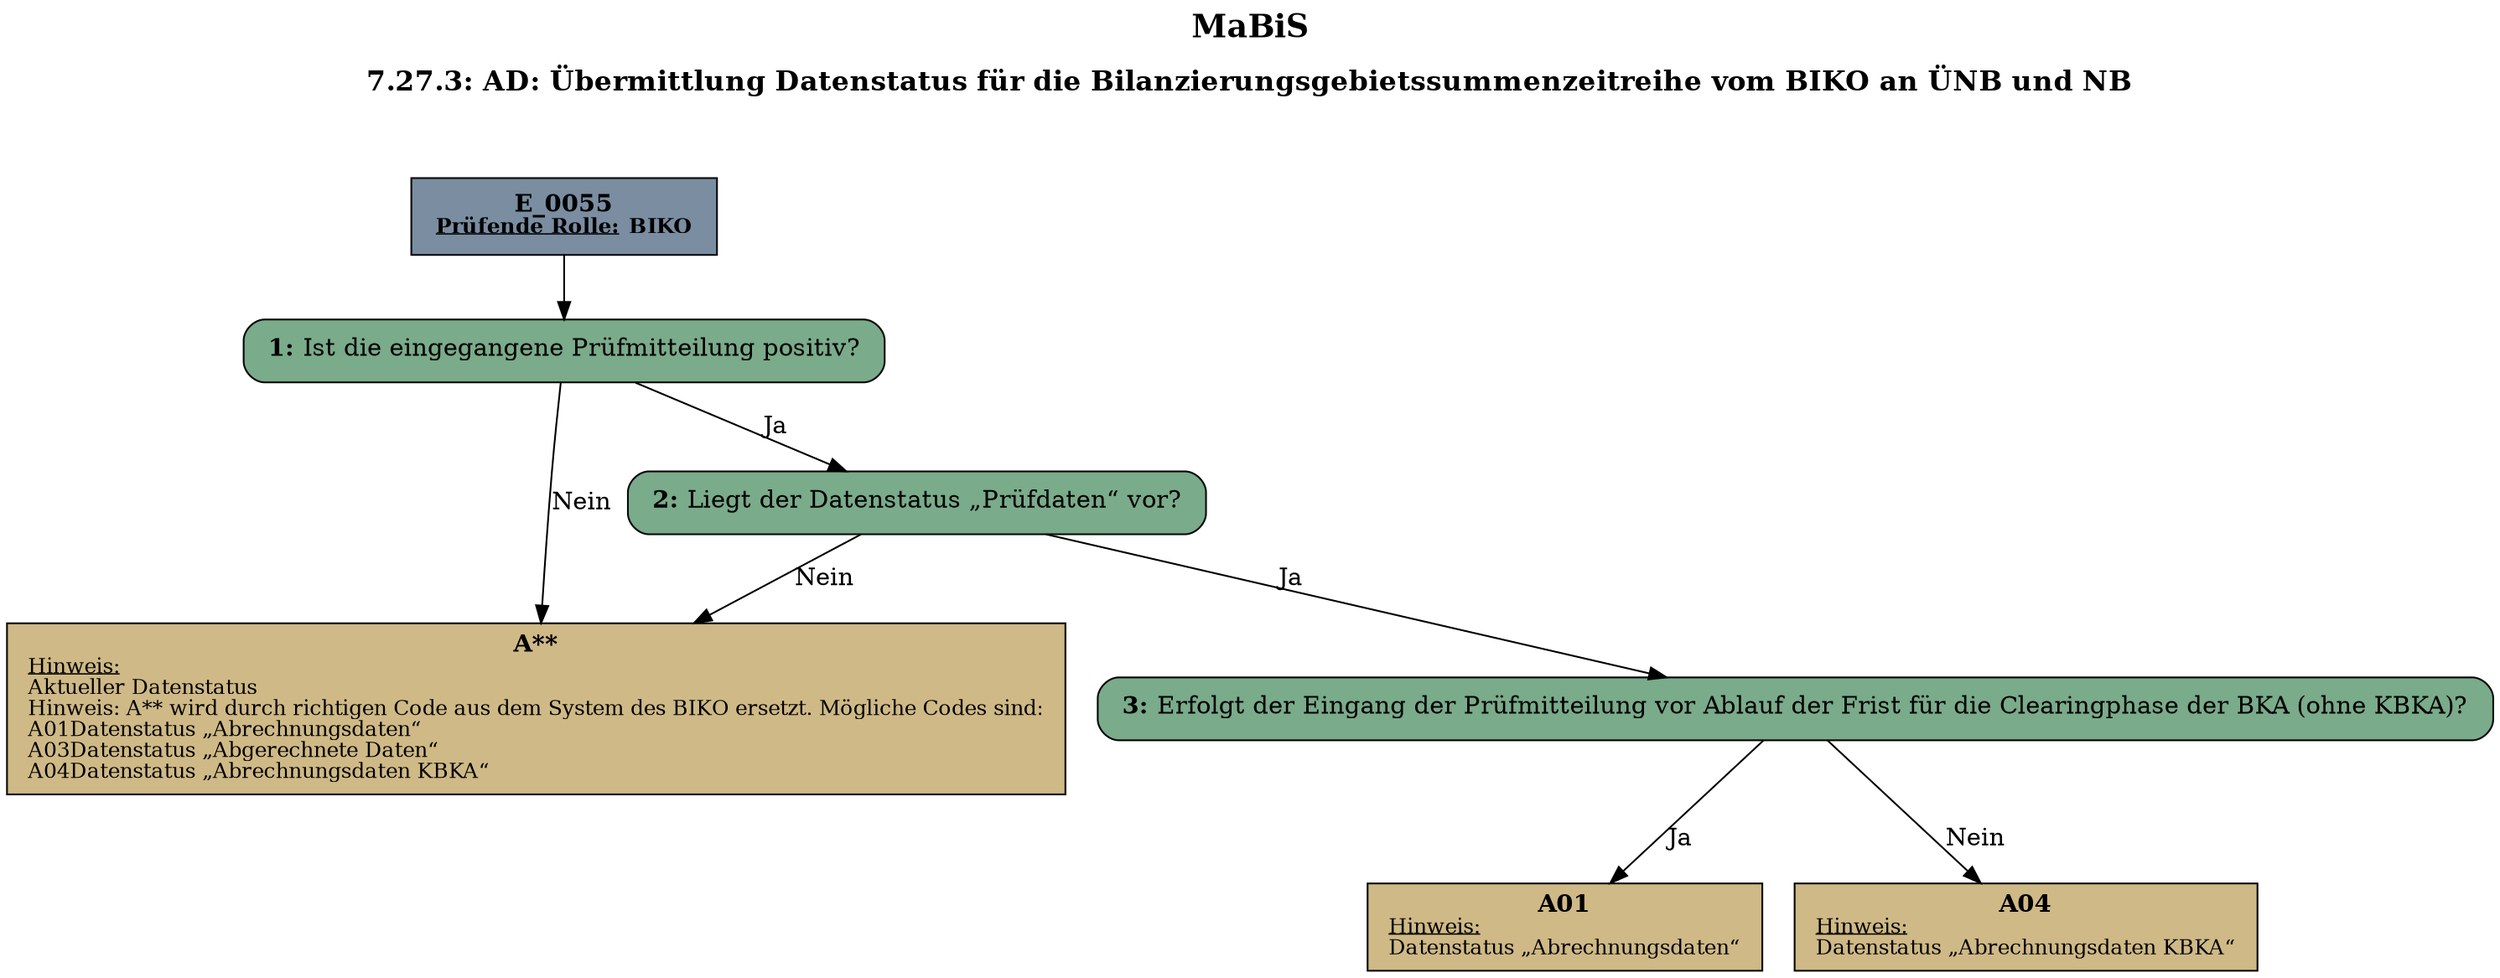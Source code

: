 digraph D {
    labelloc="t";
    label=<<B><FONT POINT-SIZE="18">MaBiS</FONT></B><BR/><BR/><B><FONT POINT-SIZE="16">7.27.3: AD: Übermittlung Datenstatus für die Bilanzierungsgebietssummenzeitreihe vom BIKO an ÜNB und NB</FONT></B><BR/><BR/><BR/><BR/>>;
    "Start" [margin="0.2,0.12", shape=box, style=filled, fillcolor="#7a8da1", label=<<B>E_0055</B><BR align="center"/><FONT point-size="12"><B><U>Prüfende Rolle:</U> BIKO</B></FONT><BR align="center"/>>];
    "1" [margin="0.2,0.12", shape=box, style="filled,rounded", fillcolor="#7aab8a", label=<<B>1: </B>Ist die eingegangene Prüfmitteilung positiv?<BR align="left"/>>];
    "A**" [margin="0.17,0.08", shape=box, style=filled, fillcolor="#cfb986", label=<<B>A**</B><BR align="center"/><FONT point-size="12"><U>Hinweis:</U><BR align="left"/>Aktueller Datenstatus<BR align="left"/>Hinweis: A** wird durch richtigen Code aus dem System des BIKO ersetzt. Mögliche Codes sind:<BR align="left"/>A01	Datenstatus „Abrechnungsdaten“<BR align="left"/>A03	Datenstatus „Abgerechnete Daten“<BR align="left"/>A04	Datenstatus „Abrechnungsdaten KBKA“<BR align="left"/></FONT>>];
    "2" [margin="0.2,0.12", shape=box, style="filled,rounded", fillcolor="#7aab8a", label=<<B>2: </B>Liegt der Datenstatus „Prüfdaten“ vor?<BR align="left"/>>];
    "3" [margin="0.2,0.12", shape=box, style="filled,rounded", fillcolor="#7aab8a", label=<<B>3: </B>Erfolgt der Eingang der Prüfmitteilung vor Ablauf der Frist für die Clearingphase der BKA (ohne KBKA)?<BR align="left"/>>];
    "A01" [margin="0.17,0.08", shape=box, style=filled, fillcolor="#cfb986", label=<<B>A01</B><BR align="center"/><FONT point-size="12"><U>Hinweis:</U><BR align="left"/>Datenstatus „Abrechnungsdaten“<BR align="left"/></FONT>>];
    "A04" [margin="0.17,0.08", shape=box, style=filled, fillcolor="#cfb986", label=<<B>A04</B><BR align="center"/><FONT point-size="12"><U>Hinweis:</U><BR align="left"/>Datenstatus „Abrechnungsdaten KBKA“<BR align="left"/></FONT>>];

    "Start" -> "1";
    "1" -> "A**" [label="Nein"];
    "1" -> "2" [label="Ja"];
    "2" -> "A**" [label="Nein"];
    "2" -> "3" [label="Ja"];
    "3" -> "A01" [label="Ja"];
    "3" -> "A04" [label="Nein"];

    bgcolor="transparent";
}